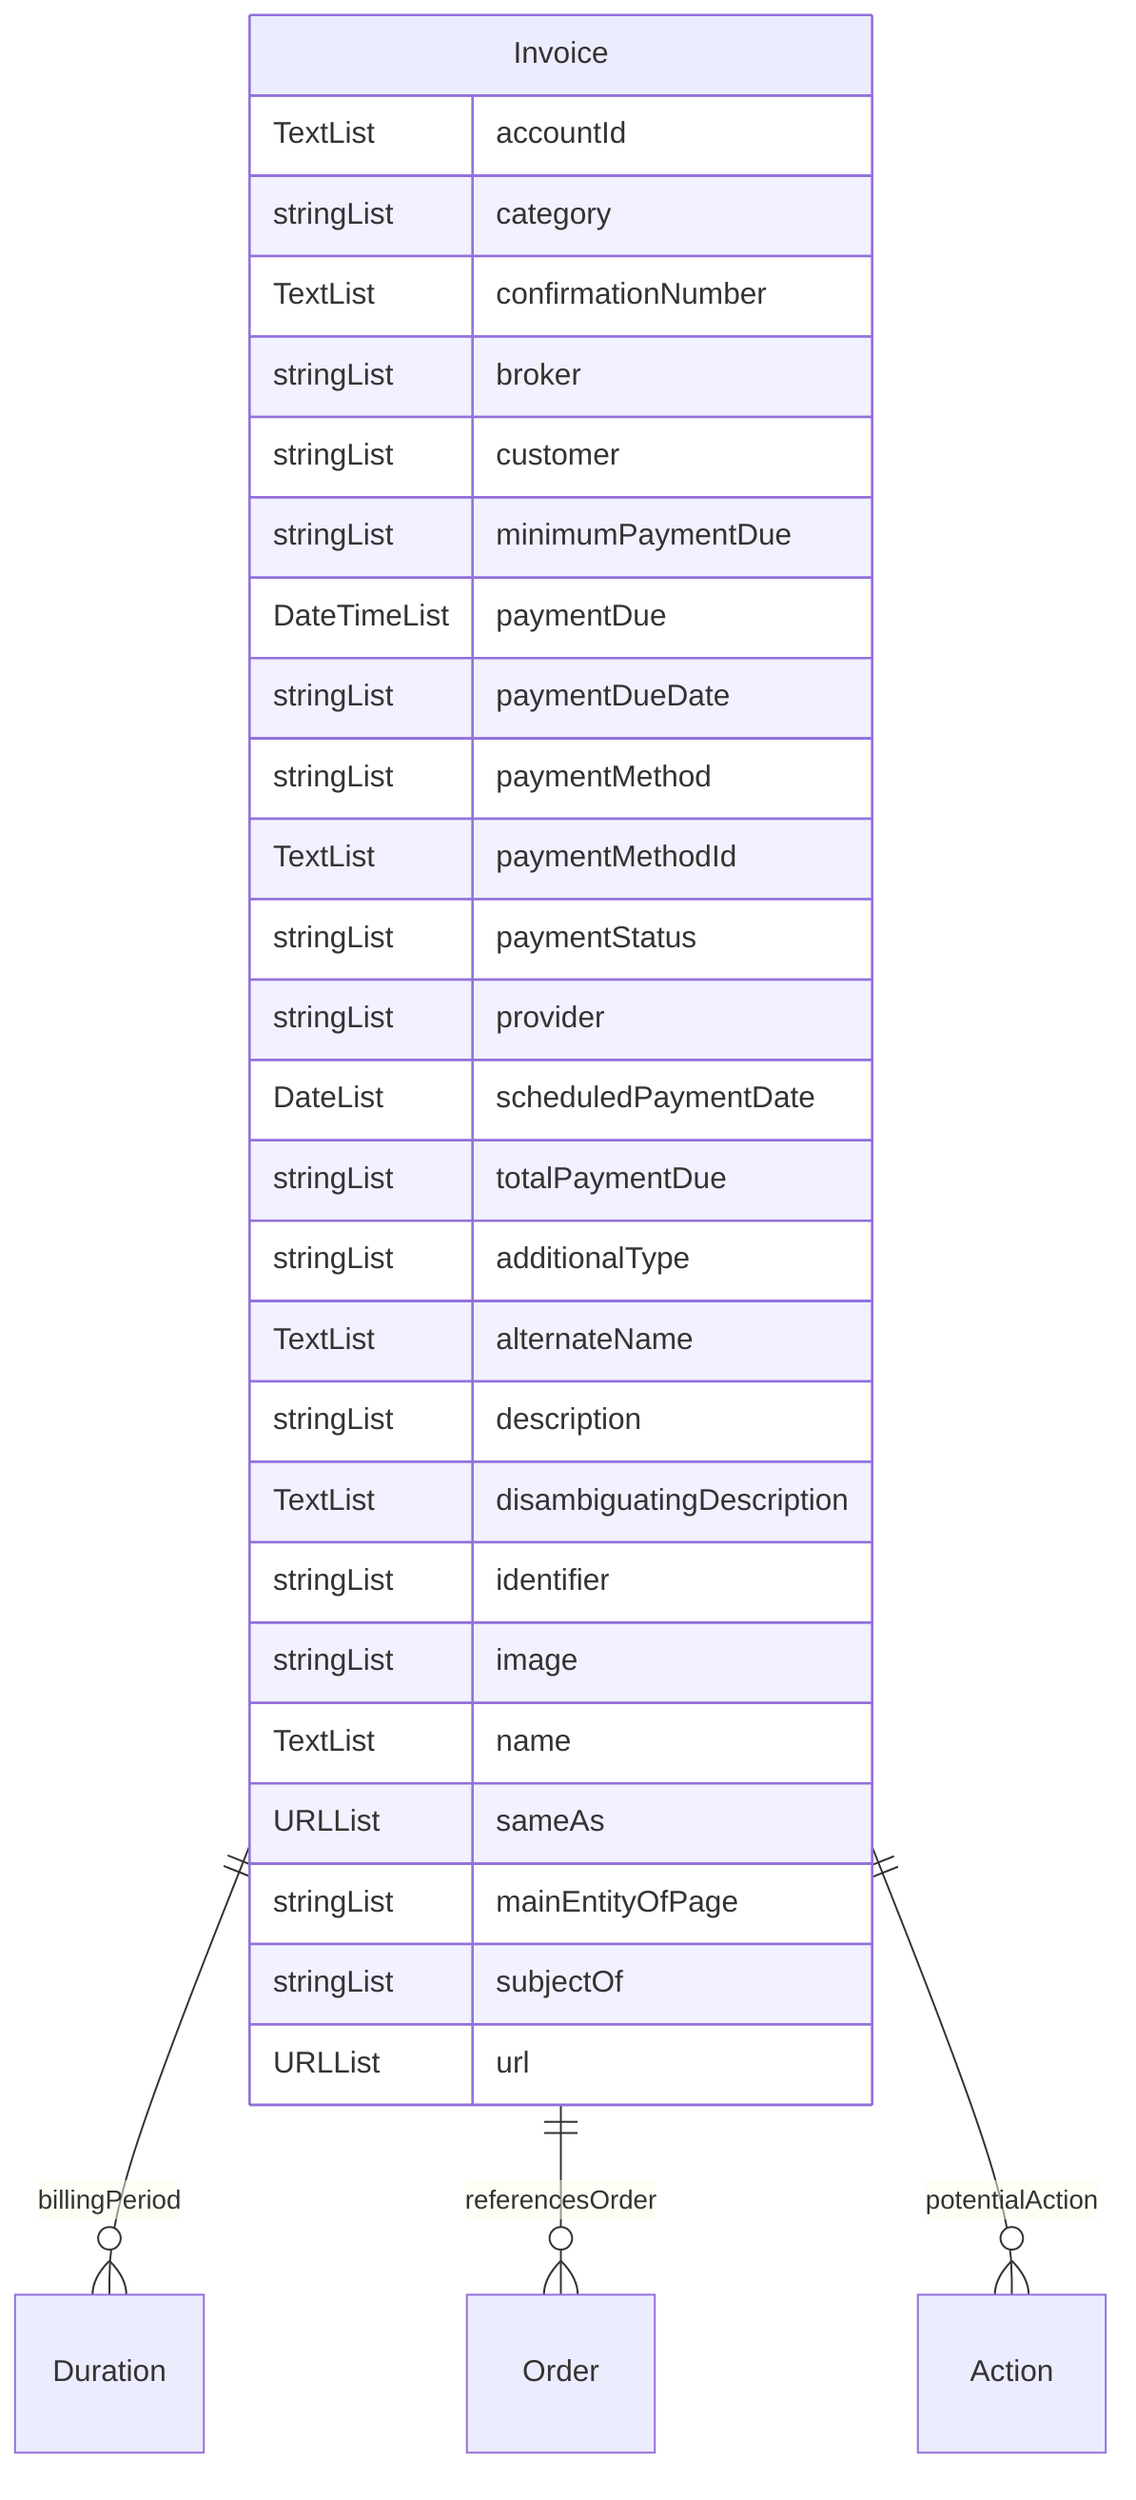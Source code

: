erDiagram
Invoice {
    TextList accountId  
    stringList category  
    TextList confirmationNumber  
    stringList broker  
    stringList customer  
    stringList minimumPaymentDue  
    DateTimeList paymentDue  
    stringList paymentDueDate  
    stringList paymentMethod  
    TextList paymentMethodId  
    stringList paymentStatus  
    stringList provider  
    DateList scheduledPaymentDate  
    stringList totalPaymentDue  
    stringList additionalType  
    TextList alternateName  
    stringList description  
    TextList disambiguatingDescription  
    stringList identifier  
    stringList image  
    TextList name  
    URLList sameAs  
    stringList mainEntityOfPage  
    stringList subjectOf  
    URLList url  
}

Invoice ||--}o Duration : "billingPeriod"
Invoice ||--}o Order : "referencesOrder"
Invoice ||--}o Action : "potentialAction"